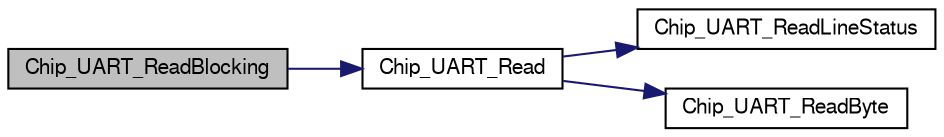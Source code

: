 digraph "Chip_UART_ReadBlocking"
{
  edge [fontname="FreeSans",fontsize="10",labelfontname="FreeSans",labelfontsize="10"];
  node [fontname="FreeSans",fontsize="10",shape=record];
  rankdir="LR";
  Node1 [label="Chip_UART_ReadBlocking",height=0.2,width=0.4,color="black", fillcolor="grey75", style="filled", fontcolor="black"];
  Node1 -> Node2 [color="midnightblue",fontsize="10",style="solid"];
  Node2 [label="Chip_UART_Read",height=0.2,width=0.4,color="black", fillcolor="white", style="filled",URL="$group__UART__17XX__40XX.html#ga06dd61ee7d8483847fea746978cb1c93",tooltip="Read data through the UART peripheral (non-blocking) "];
  Node2 -> Node3 [color="midnightblue",fontsize="10",style="solid"];
  Node3 [label="Chip_UART_ReadLineStatus",height=0.2,width=0.4,color="black", fillcolor="white", style="filled",URL="$group__UART__17XX__40XX.html#gaf15ab7a9529d102b91760ed5587b279a",tooltip="Return Line Status register/status (LSR) "];
  Node2 -> Node4 [color="midnightblue",fontsize="10",style="solid"];
  Node4 [label="Chip_UART_ReadByte",height=0.2,width=0.4,color="black", fillcolor="white", style="filled",URL="$group__UART__17XX__40XX.html#ga8eec9067080637eea7ecfedac6586fe9",tooltip="Read a single byte data from the UART peripheral. "];
}
